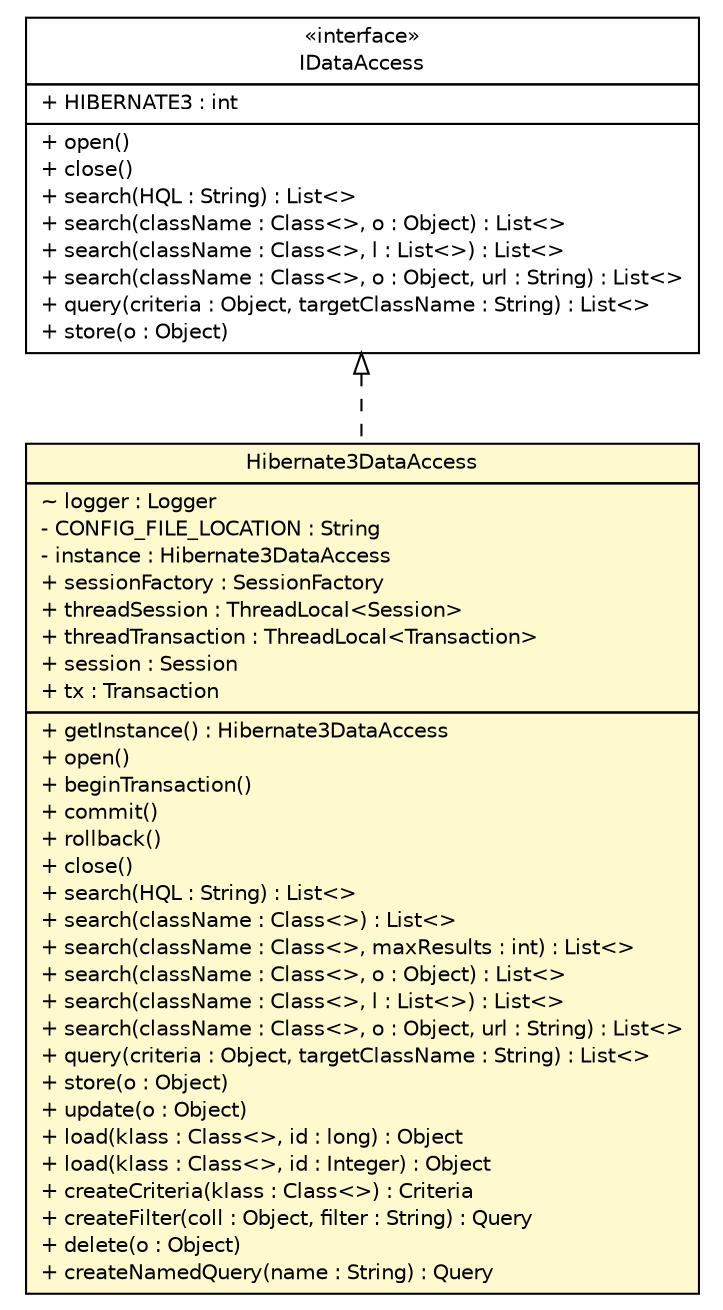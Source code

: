 #!/usr/local/bin/dot
#
# Class diagram 
# Generated by UmlGraph version 4.8 (http://www.spinellis.gr/sw/umlgraph)
#

digraph G {
	edge [fontname="Helvetica",fontsize=10,labelfontname="Helvetica",labelfontsize=10];
	node [fontname="Helvetica",fontsize=10,shape=plaintext];
	// gov.nih.nci.ncia.db.Hibernate3DataAccess
	c23333 [label=<<table border="0" cellborder="1" cellspacing="0" cellpadding="2" port="p" bgcolor="lemonChiffon" href="./Hibernate3DataAccess.html">
		<tr><td><table border="0" cellspacing="0" cellpadding="1">
			<tr><td> Hibernate3DataAccess </td></tr>
		</table></td></tr>
		<tr><td><table border="0" cellspacing="0" cellpadding="1">
			<tr><td align="left"> ~ logger : Logger </td></tr>
			<tr><td align="left"> - CONFIG_FILE_LOCATION : String </td></tr>
			<tr><td align="left"> - instance : Hibernate3DataAccess </td></tr>
			<tr><td align="left"> + sessionFactory : SessionFactory </td></tr>
			<tr><td align="left"> + threadSession : ThreadLocal&lt;Session&gt; </td></tr>
			<tr><td align="left"> + threadTransaction : ThreadLocal&lt;Transaction&gt; </td></tr>
			<tr><td align="left"> + session : Session </td></tr>
			<tr><td align="left"> + tx : Transaction </td></tr>
		</table></td></tr>
		<tr><td><table border="0" cellspacing="0" cellpadding="1">
			<tr><td align="left"> + getInstance() : Hibernate3DataAccess </td></tr>
			<tr><td align="left"> + open() </td></tr>
			<tr><td align="left"> + beginTransaction() </td></tr>
			<tr><td align="left"> + commit() </td></tr>
			<tr><td align="left"> + rollback() </td></tr>
			<tr><td align="left"> + close() </td></tr>
			<tr><td align="left"> + search(HQL : String) : List&lt;&gt; </td></tr>
			<tr><td align="left"> + search(className : Class&lt;&gt;) : List&lt;&gt; </td></tr>
			<tr><td align="left"> + search(className : Class&lt;&gt;, maxResults : int) : List&lt;&gt; </td></tr>
			<tr><td align="left"> + search(className : Class&lt;&gt;, o : Object) : List&lt;&gt; </td></tr>
			<tr><td align="left"> + search(className : Class&lt;&gt;, l : List&lt;&gt;) : List&lt;&gt; </td></tr>
			<tr><td align="left"> + search(className : Class&lt;&gt;, o : Object, url : String) : List&lt;&gt; </td></tr>
			<tr><td align="left"> + query(criteria : Object, targetClassName : String) : List&lt;&gt; </td></tr>
			<tr><td align="left"> + store(o : Object) </td></tr>
			<tr><td align="left"> + update(o : Object) </td></tr>
			<tr><td align="left"> + load(klass : Class&lt;&gt;, id : long) : Object </td></tr>
			<tr><td align="left"> + load(klass : Class&lt;&gt;, id : Integer) : Object </td></tr>
			<tr><td align="left"> + createCriteria(klass : Class&lt;&gt;) : Criteria </td></tr>
			<tr><td align="left"> + createFilter(coll : Object, filter : String) : Query </td></tr>
			<tr><td align="left"> + delete(o : Object) </td></tr>
			<tr><td align="left"> + createNamedQuery(name : String) : Query </td></tr>
		</table></td></tr>
		</table>>, fontname="Helvetica", fontcolor="black", fontsize=10.0];
	// gov.nih.nci.ncia.db.IDataAccess
	c23334 [label=<<table border="0" cellborder="1" cellspacing="0" cellpadding="2" port="p" href="./IDataAccess.html">
		<tr><td><table border="0" cellspacing="0" cellpadding="1">
			<tr><td> &laquo;interface&raquo; </td></tr>
			<tr><td> IDataAccess </td></tr>
		</table></td></tr>
		<tr><td><table border="0" cellspacing="0" cellpadding="1">
			<tr><td align="left"> + HIBERNATE3 : int </td></tr>
		</table></td></tr>
		<tr><td><table border="0" cellspacing="0" cellpadding="1">
			<tr><td align="left"> + open() </td></tr>
			<tr><td align="left"> + close() </td></tr>
			<tr><td align="left"> + search(HQL : String) : List&lt;&gt; </td></tr>
			<tr><td align="left"> + search(className : Class&lt;&gt;, o : Object) : List&lt;&gt; </td></tr>
			<tr><td align="left"> + search(className : Class&lt;&gt;, l : List&lt;&gt;) : List&lt;&gt; </td></tr>
			<tr><td align="left"> + search(className : Class&lt;&gt;, o : Object, url : String) : List&lt;&gt; </td></tr>
			<tr><td align="left"> + query(criteria : Object, targetClassName : String) : List&lt;&gt; </td></tr>
			<tr><td align="left"> + store(o : Object) </td></tr>
		</table></td></tr>
		</table>>, fontname="Helvetica", fontcolor="black", fontsize=10.0];
	//gov.nih.nci.ncia.db.Hibernate3DataAccess implements gov.nih.nci.ncia.db.IDataAccess
	c23334:p -> c23333:p [dir=back,arrowtail=empty,style=dashed];
}

